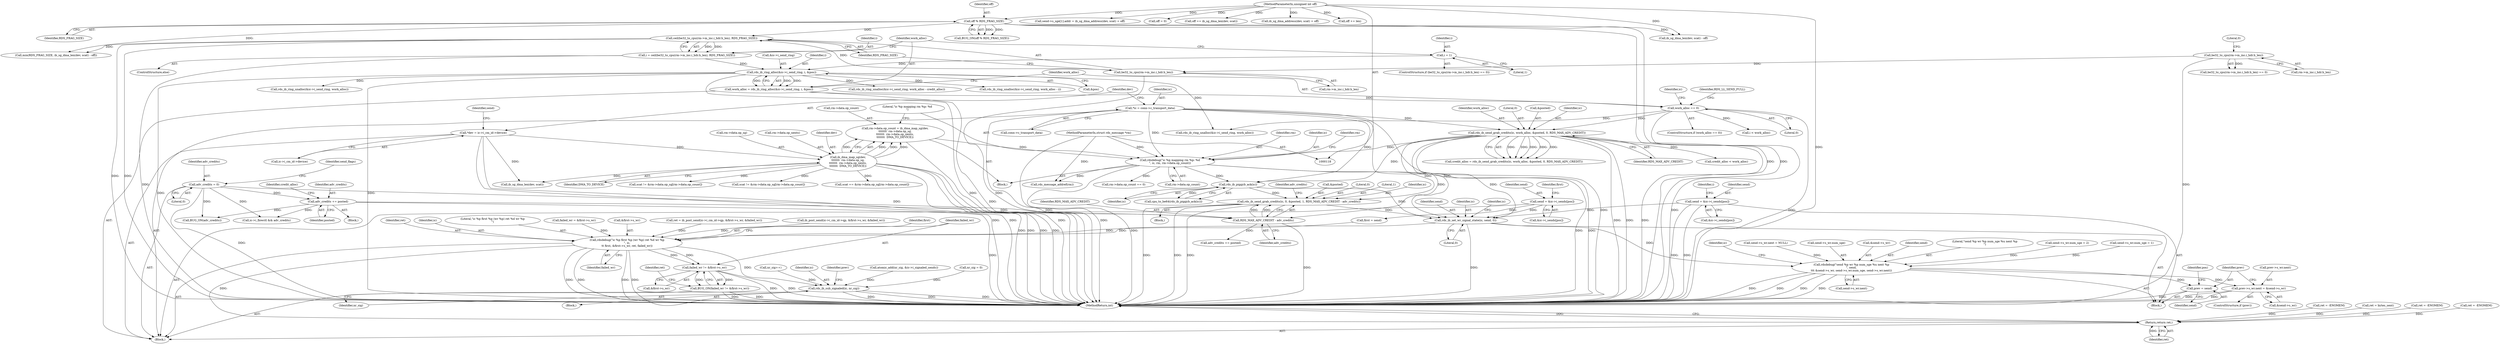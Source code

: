digraph "0_linux_6094628bfd94323fc1cea05ec2c6affd98c18f7f@API" {
"1000757" [label="(Call,rds_ib_set_wr_signal_state(ic, send, 0))"];
"1000524" [label="(Call,rds_ib_piggyb_ack(ic))"];
"1000304" [label="(Call,rds_ib_send_grab_credits(ic, work_alloc, &posted, 0, RDS_MAX_ADV_CREDIT))"];
"1000126" [label="(Call,*ic = conn->c_transport_data)"];
"1000280" [label="(Call,work_alloc == 0)"];
"1000269" [label="(Call,work_alloc = rds_ib_ring_alloc(&ic->i_send_ring, i, &pos))"];
"1000271" [label="(Call,rds_ib_ring_alloc(&ic->i_send_ring, i, &pos))"];
"1000253" [label="(Call,i = 1)"];
"1000257" [label="(Call,i = ceil(be32_to_cpu(rm->m_inc.i_hdr.h_len), RDS_FRAG_SIZE))"];
"1000259" [label="(Call,ceil(be32_to_cpu(rm->m_inc.i_hdr.h_len), RDS_FRAG_SIZE))"];
"1000260" [label="(Call,be32_to_cpu(rm->m_inc.i_hdr.h_len))"];
"1000244" [label="(Call,be32_to_cpu(rm->m_inc.i_hdr.h_len))"];
"1000177" [label="(Call,off % RDS_FRAG_SIZE)"];
"1000123" [label="(MethodParameterIn,unsigned int off)"];
"1000383" [label="(Call,rdsdebug(\"ic %p mapping rm %p: %d\n\", ic, rm, rm->data.op_count))"];
"1000120" [label="(MethodParameterIn,struct rds_message *rm)"];
"1000364" [label="(Call,rm->data.op_count = ib_dma_map_sg(dev,\n\t\t\t\t\t\t\t  rm->data.op_sg,\n\t\t\t\t\t\t\t  rm->data.op_nents,\n\t\t\t\t\t\t\t  DMA_TO_DEVICE))"];
"1000370" [label="(Call,ib_dma_map_sg(dev,\n\t\t\t\t\t\t\t  rm->data.op_sg,\n\t\t\t\t\t\t\t  rm->data.op_nents,\n\t\t\t\t\t\t\t  DMA_TO_DEVICE))"];
"1000132" [label="(Call,*dev = ic->i_cm_id->device)"];
"1000538" [label="(Call,rds_ib_send_grab_credits(ic, 0, &posted, 1, RDS_MAX_ADV_CREDIT - adv_credits))"];
"1000544" [label="(Call,RDS_MAX_ADV_CREDIT - adv_credits)"];
"1000311" [label="(Call,adv_credits += posted)"];
"1000156" [label="(Call,adv_credits = 0)"];
"1000863" [label="(Call,send = &ic->i_sends[pos])"];
"1000569" [label="(Call,send = &ic->i_sends[pos])"];
"1000792" [label="(Call,rdsdebug(\"send %p wr %p num_sge %u next %p\n\", send,\n\t\t\t &send->s_wr, send->s_wr.num_sge, send->s_wr.next))"];
"1000839" [label="(Call,prev->s_wr.next = &send->s_wr)"];
"1000849" [label="(Call,prev = send)"];
"1000991" [label="(Call,rdsdebug(\"ic %p first %p (wr %p) ret %d wr %p\n\", ic,\n\t\t first, &first->s_wr, ret, failed_wr))"];
"1001002" [label="(Call,failed_wr != &first->s_wr)"];
"1001001" [label="(Call,BUG_ON(failed_wr != &first->s_wr))"];
"1001017" [label="(Call,rds_ib_sub_signaled(ic, nr_sig))"];
"1001049" [label="(Return,return ret;)"];
"1001002" [label="(Call,failed_wr != &first->s_wr)"];
"1000994" [label="(Identifier,first)"];
"1000570" [label="(Identifier,send)"];
"1000315" [label="(Call,credit_alloc < work_alloc)"];
"1000316" [label="(Identifier,credit_alloc)"];
"1001051" [label="(MethodReturn,int)"];
"1000387" [label="(Call,rm->data.op_count)"];
"1000794" [label="(Identifier,send)"];
"1000346" [label="(Call,ret = -ENOMEM)"];
"1000999" [label="(Identifier,ret)"];
"1000307" [label="(Call,&posted)"];
"1000543" [label="(Literal,1)"];
"1000793" [label="(Literal,\"send %p wr %p num_sge %u next %p\n\")"];
"1000259" [label="(Call,ceil(be32_to_cpu(rm->m_inc.i_hdr.h_len), RDS_FRAG_SIZE))"];
"1000569" [label="(Call,send = &ic->i_sends[pos])"];
"1000993" [label="(Identifier,ic)"];
"1000377" [label="(Call,rm->data.op_nents)"];
"1000161" [label="(Identifier,send_flags)"];
"1000877" [label="(Call,scat != &rm->data.op_sg[rm->data.op_count])"];
"1000177" [label="(Call,off % RDS_FRAG_SIZE)"];
"1000276" [label="(Identifier,i)"];
"1000305" [label="(Identifier,ic)"];
"1000281" [label="(Identifier,work_alloc)"];
"1000272" [label="(Call,&ic->i_send_ring)"];
"1000705" [label="(Call,ib_sg_dma_len(dev, scat) - off)"];
"1000363" [label="(Block,)"];
"1000525" [label="(Identifier,ic)"];
"1000386" [label="(Identifier,rm)"];
"1000992" [label="(Literal,\"ic %p first %p (wr %p) ret %d wr %p\n\")"];
"1000384" [label="(Literal,\"ic %p mapping rm %p: %d\n\")"];
"1000385" [label="(Identifier,ic)"];
"1001050" [label="(Identifier,ret)"];
"1001001" [label="(Call,BUG_ON(failed_wr != &first->s_wr))"];
"1000547" [label="(Call,adv_credits += posted)"];
"1000124" [label="(Block,)"];
"1000157" [label="(Identifier,adv_credits)"];
"1000423" [label="(Call,rds_message_addref(rm))"];
"1000539" [label="(Identifier,ic)"];
"1000865" [label="(Call,&ic->i_sends[pos])"];
"1000571" [label="(Call,&ic->i_sends[pos])"];
"1000371" [label="(Identifier,dev)"];
"1000254" [label="(Identifier,i)"];
"1000810" [label="(Call,ic->i_flowctl && adv_credits)"];
"1000991" [label="(Call,rdsdebug(\"ic %p first %p (wr %p) ret %d wr %p\n\", ic,\n\t\t first, &first->s_wr, ret, failed_wr))"];
"1000548" [label="(Identifier,adv_credits)"];
"1000758" [label="(Identifier,ic)"];
"1000523" [label="(Call,cpu_to_be64(rds_ib_piggyb_ack(ic)))"];
"1000176" [label="(Call,BUG_ON(off % RDS_FRAG_SIZE))"];
"1000253" [label="(Call,i = 1)"];
"1000717" [label="(Call,send->s_sge[1].addr = ib_sg_dma_address(dev, scat) + off)"];
"1000120" [label="(MethodParameterIn,struct rds_message *rm)"];
"1000845" [label="(Call,&send->s_wr)"];
"1000578" [label="(Identifier,first)"];
"1000939" [label="(Call,rds_ib_ring_unalloc(&ic->i_send_ring, work_alloc - i))"];
"1000299" [label="(Identifier,ic)"];
"1000754" [label="(Call,off = 0)"];
"1000383" [label="(Call,rdsdebug(\"ic %p mapping rm %p: %d\n\", ic, rm, rm->data.op_count))"];
"1000971" [label="(Call,failed_wr = &first->s_wr)"];
"1001018" [label="(Identifier,ic)"];
"1000285" [label="(Identifier,RDS_LL_SEND_FULL)"];
"1000900" [label="(Call,scat == &rm->data.op_sg[rm->data.op_count])"];
"1001022" [label="(Identifier,prev)"];
"1000382" [label="(Identifier,DMA_TO_DEVICE)"];
"1000597" [label="(Block,)"];
"1000370" [label="(Call,ib_dma_map_sg(dev,\n\t\t\t\t\t\t\t  rm->data.op_sg,\n\t\t\t\t\t\t\t  rm->data.op_nents,\n\t\t\t\t\t\t\t  DMA_TO_DEVICE))"];
"1000255" [label="(Literal,1)"];
"1000863" [label="(Call,send = &ic->i_sends[pos])"];
"1000393" [label="(Call,rm->data.op_count == 0)"];
"1000710" [label="(Call,send->s_wr.num_sge = 2)"];
"1000850" [label="(Identifier,prev)"];
"1000995" [label="(Call,&first->s_wr)"];
"1000706" [label="(Call,ib_sg_dma_len(dev, scat))"];
"1000977" [label="(Call,ret = ib_post_send(ic->i_cm_id->qp, &first->s_wr, &failed_wr))"];
"1001043" [label="(Call,ret = bytes_sent)"];
"1000128" [label="(Call,conn->c_transport_data)"];
"1000268" [label="(Identifier,RDS_FRAG_SIZE)"];
"1000306" [label="(Identifier,work_alloc)"];
"1001010" [label="(Block,)"];
"1001047" [label="(Call,BUG_ON(adv_credits))"];
"1000372" [label="(Call,rm->data.op_sg)"];
"1000872" [label="(Identifier,i)"];
"1000616" [label="(Call,send->s_wr.num_sge = 1)"];
"1000812" [label="(Identifier,ic)"];
"1000280" [label="(Call,work_alloc == 0)"];
"1001017" [label="(Call,rds_ib_sub_signaled(ic, nr_sig))"];
"1000577" [label="(Call,first = send)"];
"1001019" [label="(Identifier,nr_sig)"];
"1000837" [label="(ControlStructure,if (prev))"];
"1000853" [label="(Identifier,pos)"];
"1000965" [label="(Call,atomic_add(nr_sig, &ic->i_signaled_sends))"];
"1000301" [label="(Block,)"];
"1000746" [label="(Call,off == ib_sg_dma_len(dev, scat))"];
"1000277" [label="(Call,&pos)"];
"1000541" [label="(Call,&posted)"];
"1000544" [label="(Call,RDS_MAX_ADV_CREDIT - adv_credits)"];
"1000257" [label="(Call,i = ceil(be32_to_cpu(rm->m_inc.i_hdr.h_len), RDS_FRAG_SIZE))"];
"1000252" [label="(Literal,0)"];
"1000546" [label="(Identifier,adv_credits)"];
"1000244" [label="(Call,be32_to_cpu(rm->m_inc.i_hdr.h_len))"];
"1000243" [label="(Call,be32_to_cpu(rm->m_inc.i_hdr.h_len) == 0)"];
"1000849" [label="(Call,prev = send)"];
"1000864" [label="(Identifier,send)"];
"1000173" [label="(Call,nr_sig = 0)"];
"1000127" [label="(Identifier,ic)"];
"1001011" [label="(Call,rds_ib_ring_unalloc(&ic->i_send_ring, work_alloc))"];
"1000319" [label="(Call,rds_ib_ring_unalloc(&ic->i_send_ring, work_alloc - credit_alloc))"];
"1000703" [label="(Call,min(RDS_FRAG_SIZE, ib_sg_dma_len(dev, scat) - off))"];
"1000158" [label="(Literal,0)"];
"1000623" [label="(Call,send->s_wr.next = NULL)"];
"1000126" [label="(Call,*ic = conn->c_transport_data)"];
"1000279" [label="(ControlStructure,if (work_alloc == 0))"];
"1000683" [label="(Call,i < work_alloc)"];
"1000312" [label="(Identifier,adv_credits)"];
"1000403" [label="(Call,rds_ib_ring_unalloc(&ic->i_send_ring, work_alloc))"];
"1000282" [label="(Literal,0)"];
"1001003" [label="(Identifier,failed_wr)"];
"1000269" [label="(Call,work_alloc = rds_ib_ring_alloc(&ic->i_send_ring, i, &pos))"];
"1000260" [label="(Call,be32_to_cpu(rm->m_inc.i_hdr.h_len))"];
"1001004" [label="(Call,&first->s_wr)"];
"1000309" [label="(Literal,0)"];
"1000524" [label="(Call,rds_ib_piggyb_ack(ic))"];
"1000245" [label="(Call,rm->m_inc.i_hdr.h_len)"];
"1000261" [label="(Call,rm->m_inc.i_hdr.h_len)"];
"1000256" [label="(ControlStructure,else)"];
"1000764" [label="(Identifier,ic)"];
"1000365" [label="(Call,rm->data.op_count)"];
"1001009" [label="(Identifier,ret)"];
"1000302" [label="(Call,credit_alloc = rds_ib_send_grab_credits(ic, work_alloc, &posted, 0, RDS_MAX_ADV_CREDIT))"];
"1000179" [label="(Identifier,RDS_FRAG_SIZE)"];
"1000686" [label="(Call,scat != &rm->data.op_sg[rm->data.op_count])"];
"1000409" [label="(Call,ret = -ENOMEM)"];
"1000271" [label="(Call,rds_ib_ring_alloc(&ic->i_send_ring, i, &pos))"];
"1000364" [label="(Call,rm->data.op_count = ib_dma_map_sg(dev,\n\t\t\t\t\t\t\t  rm->data.op_sg,\n\t\t\t\t\t\t\t  rm->data.op_nents,\n\t\t\t\t\t\t\t  DMA_TO_DEVICE))"];
"1000804" [label="(Call,send->s_wr.next)"];
"1001049" [label="(Return,return ret;)"];
"1000311" [label="(Call,adv_credits += posted)"];
"1000538" [label="(Call,rds_ib_send_grab_credits(ic, 0, &posted, 1, RDS_MAX_ADV_CREDIT - adv_credits))"];
"1000270" [label="(Identifier,work_alloc)"];
"1000757" [label="(Call,rds_ib_set_wr_signal_state(ic, send, 0))"];
"1000799" [label="(Call,send->s_wr.num_sge)"];
"1000178" [label="(Identifier,off)"];
"1000537" [label="(Block,)"];
"1000545" [label="(Identifier,RDS_MAX_ADV_CREDIT)"];
"1000792" [label="(Call,rdsdebug(\"send %p wr %p num_sge %u next %p\n\", send,\n\t\t\t &send->s_wr, send->s_wr.num_sge, send->s_wr.next))"];
"1000313" [label="(Identifier,posted)"];
"1000851" [label="(Identifier,send)"];
"1000242" [label="(ControlStructure,if (be32_to_cpu(rm->m_inc.i_hdr.h_len) == 0))"];
"1000790" [label="(Call,nr_sig++)"];
"1000725" [label="(Call,ib_sg_dma_address(dev, scat) + off)"];
"1000839" [label="(Call,prev->s_wr.next = &send->s_wr)"];
"1000396" [label="(Identifier,rm)"];
"1000258" [label="(Identifier,i)"];
"1000132" [label="(Call,*dev = ic->i_cm_id->device)"];
"1000760" [label="(Literal,0)"];
"1000292" [label="(Call,ret = -ENOMEM)"];
"1000540" [label="(Literal,0)"];
"1000840" [label="(Call,prev->s_wr.next)"];
"1000141" [label="(Identifier,send)"];
"1000310" [label="(Identifier,RDS_MAX_ADV_CREDIT)"];
"1000979" [label="(Call,ib_post_send(ic->i_cm_id->qp, &first->s_wr, &failed_wr))"];
"1000156" [label="(Call,adv_credits = 0)"];
"1000304" [label="(Call,rds_ib_send_grab_credits(ic, work_alloc, &posted, 0, RDS_MAX_ADV_CREDIT))"];
"1000123" [label="(MethodParameterIn,unsigned int off)"];
"1000133" [label="(Identifier,dev)"];
"1000759" [label="(Identifier,send)"];
"1000742" [label="(Call,off += len)"];
"1000795" [label="(Call,&send->s_wr)"];
"1001000" [label="(Identifier,failed_wr)"];
"1000134" [label="(Call,ic->i_cm_id->device)"];
"1000757" -> "1000597"  [label="AST: "];
"1000757" -> "1000760"  [label="CFG: "];
"1000758" -> "1000757"  [label="AST: "];
"1000759" -> "1000757"  [label="AST: "];
"1000760" -> "1000757"  [label="AST: "];
"1000764" -> "1000757"  [label="CFG: "];
"1000757" -> "1001051"  [label="DDG: "];
"1000524" -> "1000757"  [label="DDG: "];
"1000304" -> "1000757"  [label="DDG: "];
"1000126" -> "1000757"  [label="DDG: "];
"1000538" -> "1000757"  [label="DDG: "];
"1000863" -> "1000757"  [label="DDG: "];
"1000569" -> "1000757"  [label="DDG: "];
"1000757" -> "1000792"  [label="DDG: "];
"1000757" -> "1000991"  [label="DDG: "];
"1000524" -> "1000523"  [label="AST: "];
"1000524" -> "1000525"  [label="CFG: "];
"1000525" -> "1000524"  [label="AST: "];
"1000523" -> "1000524"  [label="CFG: "];
"1000524" -> "1000523"  [label="DDG: "];
"1000304" -> "1000524"  [label="DDG: "];
"1000126" -> "1000524"  [label="DDG: "];
"1000383" -> "1000524"  [label="DDG: "];
"1000524" -> "1000538"  [label="DDG: "];
"1000304" -> "1000302"  [label="AST: "];
"1000304" -> "1000310"  [label="CFG: "];
"1000305" -> "1000304"  [label="AST: "];
"1000306" -> "1000304"  [label="AST: "];
"1000307" -> "1000304"  [label="AST: "];
"1000309" -> "1000304"  [label="AST: "];
"1000310" -> "1000304"  [label="AST: "];
"1000302" -> "1000304"  [label="CFG: "];
"1000304" -> "1001051"  [label="DDG: "];
"1000304" -> "1001051"  [label="DDG: "];
"1000304" -> "1001051"  [label="DDG: "];
"1000304" -> "1000302"  [label="DDG: "];
"1000304" -> "1000302"  [label="DDG: "];
"1000304" -> "1000302"  [label="DDG: "];
"1000304" -> "1000302"  [label="DDG: "];
"1000304" -> "1000302"  [label="DDG: "];
"1000126" -> "1000304"  [label="DDG: "];
"1000280" -> "1000304"  [label="DDG: "];
"1000304" -> "1000315"  [label="DDG: "];
"1000304" -> "1000383"  [label="DDG: "];
"1000304" -> "1000538"  [label="DDG: "];
"1000304" -> "1000544"  [label="DDG: "];
"1000126" -> "1000124"  [label="AST: "];
"1000126" -> "1000128"  [label="CFG: "];
"1000127" -> "1000126"  [label="AST: "];
"1000128" -> "1000126"  [label="AST: "];
"1000133" -> "1000126"  [label="CFG: "];
"1000126" -> "1001051"  [label="DDG: "];
"1000126" -> "1001051"  [label="DDG: "];
"1000126" -> "1000383"  [label="DDG: "];
"1000280" -> "1000279"  [label="AST: "];
"1000280" -> "1000282"  [label="CFG: "];
"1000281" -> "1000280"  [label="AST: "];
"1000282" -> "1000280"  [label="AST: "];
"1000285" -> "1000280"  [label="CFG: "];
"1000299" -> "1000280"  [label="CFG: "];
"1000280" -> "1001051"  [label="DDG: "];
"1000280" -> "1001051"  [label="DDG: "];
"1000269" -> "1000280"  [label="DDG: "];
"1000280" -> "1000403"  [label="DDG: "];
"1000280" -> "1000683"  [label="DDG: "];
"1000269" -> "1000124"  [label="AST: "];
"1000269" -> "1000271"  [label="CFG: "];
"1000270" -> "1000269"  [label="AST: "];
"1000271" -> "1000269"  [label="AST: "];
"1000281" -> "1000269"  [label="CFG: "];
"1000269" -> "1001051"  [label="DDG: "];
"1000271" -> "1000269"  [label="DDG: "];
"1000271" -> "1000269"  [label="DDG: "];
"1000271" -> "1000269"  [label="DDG: "];
"1000271" -> "1000277"  [label="CFG: "];
"1000272" -> "1000271"  [label="AST: "];
"1000276" -> "1000271"  [label="AST: "];
"1000277" -> "1000271"  [label="AST: "];
"1000271" -> "1001051"  [label="DDG: "];
"1000271" -> "1001051"  [label="DDG: "];
"1000271" -> "1001051"  [label="DDG: "];
"1000253" -> "1000271"  [label="DDG: "];
"1000257" -> "1000271"  [label="DDG: "];
"1000271" -> "1000319"  [label="DDG: "];
"1000271" -> "1000403"  [label="DDG: "];
"1000271" -> "1000939"  [label="DDG: "];
"1000271" -> "1001011"  [label="DDG: "];
"1000253" -> "1000242"  [label="AST: "];
"1000253" -> "1000255"  [label="CFG: "];
"1000254" -> "1000253"  [label="AST: "];
"1000255" -> "1000253"  [label="AST: "];
"1000270" -> "1000253"  [label="CFG: "];
"1000257" -> "1000256"  [label="AST: "];
"1000257" -> "1000259"  [label="CFG: "];
"1000258" -> "1000257"  [label="AST: "];
"1000259" -> "1000257"  [label="AST: "];
"1000270" -> "1000257"  [label="CFG: "];
"1000257" -> "1001051"  [label="DDG: "];
"1000259" -> "1000257"  [label="DDG: "];
"1000259" -> "1000257"  [label="DDG: "];
"1000259" -> "1000268"  [label="CFG: "];
"1000260" -> "1000259"  [label="AST: "];
"1000268" -> "1000259"  [label="AST: "];
"1000259" -> "1001051"  [label="DDG: "];
"1000259" -> "1001051"  [label="DDG: "];
"1000260" -> "1000259"  [label="DDG: "];
"1000177" -> "1000259"  [label="DDG: "];
"1000259" -> "1000703"  [label="DDG: "];
"1000260" -> "1000261"  [label="CFG: "];
"1000261" -> "1000260"  [label="AST: "];
"1000268" -> "1000260"  [label="CFG: "];
"1000260" -> "1001051"  [label="DDG: "];
"1000244" -> "1000260"  [label="DDG: "];
"1000244" -> "1000243"  [label="AST: "];
"1000244" -> "1000245"  [label="CFG: "];
"1000245" -> "1000244"  [label="AST: "];
"1000252" -> "1000244"  [label="CFG: "];
"1000244" -> "1001051"  [label="DDG: "];
"1000244" -> "1000243"  [label="DDG: "];
"1000177" -> "1000176"  [label="AST: "];
"1000177" -> "1000179"  [label="CFG: "];
"1000178" -> "1000177"  [label="AST: "];
"1000179" -> "1000177"  [label="AST: "];
"1000176" -> "1000177"  [label="CFG: "];
"1000177" -> "1001051"  [label="DDG: "];
"1000177" -> "1001051"  [label="DDG: "];
"1000177" -> "1000176"  [label="DDG: "];
"1000177" -> "1000176"  [label="DDG: "];
"1000123" -> "1000177"  [label="DDG: "];
"1000177" -> "1000703"  [label="DDG: "];
"1000177" -> "1000705"  [label="DDG: "];
"1000123" -> "1000118"  [label="AST: "];
"1000123" -> "1001051"  [label="DDG: "];
"1000123" -> "1000705"  [label="DDG: "];
"1000123" -> "1000717"  [label="DDG: "];
"1000123" -> "1000725"  [label="DDG: "];
"1000123" -> "1000742"  [label="DDG: "];
"1000123" -> "1000746"  [label="DDG: "];
"1000123" -> "1000754"  [label="DDG: "];
"1000383" -> "1000363"  [label="AST: "];
"1000383" -> "1000387"  [label="CFG: "];
"1000384" -> "1000383"  [label="AST: "];
"1000385" -> "1000383"  [label="AST: "];
"1000386" -> "1000383"  [label="AST: "];
"1000387" -> "1000383"  [label="AST: "];
"1000396" -> "1000383"  [label="CFG: "];
"1000383" -> "1001051"  [label="DDG: "];
"1000383" -> "1001051"  [label="DDG: "];
"1000383" -> "1001051"  [label="DDG: "];
"1000120" -> "1000383"  [label="DDG: "];
"1000364" -> "1000383"  [label="DDG: "];
"1000383" -> "1000393"  [label="DDG: "];
"1000383" -> "1000423"  [label="DDG: "];
"1000120" -> "1000118"  [label="AST: "];
"1000120" -> "1001051"  [label="DDG: "];
"1000120" -> "1000423"  [label="DDG: "];
"1000364" -> "1000363"  [label="AST: "];
"1000364" -> "1000370"  [label="CFG: "];
"1000365" -> "1000364"  [label="AST: "];
"1000370" -> "1000364"  [label="AST: "];
"1000384" -> "1000364"  [label="CFG: "];
"1000364" -> "1001051"  [label="DDG: "];
"1000370" -> "1000364"  [label="DDG: "];
"1000370" -> "1000364"  [label="DDG: "];
"1000370" -> "1000364"  [label="DDG: "];
"1000370" -> "1000364"  [label="DDG: "];
"1000370" -> "1000382"  [label="CFG: "];
"1000371" -> "1000370"  [label="AST: "];
"1000372" -> "1000370"  [label="AST: "];
"1000377" -> "1000370"  [label="AST: "];
"1000382" -> "1000370"  [label="AST: "];
"1000370" -> "1001051"  [label="DDG: "];
"1000370" -> "1001051"  [label="DDG: "];
"1000370" -> "1001051"  [label="DDG: "];
"1000370" -> "1001051"  [label="DDG: "];
"1000132" -> "1000370"  [label="DDG: "];
"1000370" -> "1000686"  [label="DDG: "];
"1000370" -> "1000706"  [label="DDG: "];
"1000370" -> "1000877"  [label="DDG: "];
"1000370" -> "1000900"  [label="DDG: "];
"1000132" -> "1000124"  [label="AST: "];
"1000132" -> "1000134"  [label="CFG: "];
"1000133" -> "1000132"  [label="AST: "];
"1000134" -> "1000132"  [label="AST: "];
"1000141" -> "1000132"  [label="CFG: "];
"1000132" -> "1001051"  [label="DDG: "];
"1000132" -> "1001051"  [label="DDG: "];
"1000132" -> "1000706"  [label="DDG: "];
"1000538" -> "1000537"  [label="AST: "];
"1000538" -> "1000544"  [label="CFG: "];
"1000539" -> "1000538"  [label="AST: "];
"1000540" -> "1000538"  [label="AST: "];
"1000541" -> "1000538"  [label="AST: "];
"1000543" -> "1000538"  [label="AST: "];
"1000544" -> "1000538"  [label="AST: "];
"1000548" -> "1000538"  [label="CFG: "];
"1000538" -> "1001051"  [label="DDG: "];
"1000538" -> "1001051"  [label="DDG: "];
"1000538" -> "1001051"  [label="DDG: "];
"1000544" -> "1000538"  [label="DDG: "];
"1000544" -> "1000538"  [label="DDG: "];
"1000544" -> "1000546"  [label="CFG: "];
"1000545" -> "1000544"  [label="AST: "];
"1000546" -> "1000544"  [label="AST: "];
"1000544" -> "1001051"  [label="DDG: "];
"1000311" -> "1000544"  [label="DDG: "];
"1000156" -> "1000544"  [label="DDG: "];
"1000544" -> "1000547"  [label="DDG: "];
"1000311" -> "1000301"  [label="AST: "];
"1000311" -> "1000313"  [label="CFG: "];
"1000312" -> "1000311"  [label="AST: "];
"1000313" -> "1000311"  [label="AST: "];
"1000316" -> "1000311"  [label="CFG: "];
"1000311" -> "1001051"  [label="DDG: "];
"1000156" -> "1000311"  [label="DDG: "];
"1000311" -> "1000810"  [label="DDG: "];
"1000311" -> "1001047"  [label="DDG: "];
"1000156" -> "1000124"  [label="AST: "];
"1000156" -> "1000158"  [label="CFG: "];
"1000157" -> "1000156"  [label="AST: "];
"1000158" -> "1000156"  [label="AST: "];
"1000161" -> "1000156"  [label="CFG: "];
"1000156" -> "1001051"  [label="DDG: "];
"1000156" -> "1000810"  [label="DDG: "];
"1000156" -> "1001047"  [label="DDG: "];
"1000863" -> "1000597"  [label="AST: "];
"1000863" -> "1000865"  [label="CFG: "];
"1000864" -> "1000863"  [label="AST: "];
"1000865" -> "1000863"  [label="AST: "];
"1000872" -> "1000863"  [label="CFG: "];
"1000863" -> "1001051"  [label="DDG: "];
"1000863" -> "1001051"  [label="DDG: "];
"1000569" -> "1000124"  [label="AST: "];
"1000569" -> "1000571"  [label="CFG: "];
"1000570" -> "1000569"  [label="AST: "];
"1000571" -> "1000569"  [label="AST: "];
"1000578" -> "1000569"  [label="CFG: "];
"1000569" -> "1000577"  [label="DDG: "];
"1000792" -> "1000597"  [label="AST: "];
"1000792" -> "1000804"  [label="CFG: "];
"1000793" -> "1000792"  [label="AST: "];
"1000794" -> "1000792"  [label="AST: "];
"1000795" -> "1000792"  [label="AST: "];
"1000799" -> "1000792"  [label="AST: "];
"1000804" -> "1000792"  [label="AST: "];
"1000812" -> "1000792"  [label="CFG: "];
"1000792" -> "1001051"  [label="DDG: "];
"1000792" -> "1001051"  [label="DDG: "];
"1000792" -> "1001051"  [label="DDG: "];
"1000792" -> "1001051"  [label="DDG: "];
"1000710" -> "1000792"  [label="DDG: "];
"1000616" -> "1000792"  [label="DDG: "];
"1000623" -> "1000792"  [label="DDG: "];
"1000792" -> "1000839"  [label="DDG: "];
"1000792" -> "1000849"  [label="DDG: "];
"1000839" -> "1000837"  [label="AST: "];
"1000839" -> "1000845"  [label="CFG: "];
"1000840" -> "1000839"  [label="AST: "];
"1000845" -> "1000839"  [label="AST: "];
"1000850" -> "1000839"  [label="CFG: "];
"1000839" -> "1001051"  [label="DDG: "];
"1000839" -> "1001051"  [label="DDG: "];
"1000849" -> "1000597"  [label="AST: "];
"1000849" -> "1000851"  [label="CFG: "];
"1000850" -> "1000849"  [label="AST: "];
"1000851" -> "1000849"  [label="AST: "];
"1000853" -> "1000849"  [label="CFG: "];
"1000849" -> "1001051"  [label="DDG: "];
"1000991" -> "1000124"  [label="AST: "];
"1000991" -> "1001000"  [label="CFG: "];
"1000992" -> "1000991"  [label="AST: "];
"1000993" -> "1000991"  [label="AST: "];
"1000994" -> "1000991"  [label="AST: "];
"1000995" -> "1000991"  [label="AST: "];
"1000999" -> "1000991"  [label="AST: "];
"1001000" -> "1000991"  [label="AST: "];
"1001003" -> "1000991"  [label="CFG: "];
"1000991" -> "1001051"  [label="DDG: "];
"1000991" -> "1001051"  [label="DDG: "];
"1000991" -> "1001051"  [label="DDG: "];
"1000991" -> "1001051"  [label="DDG: "];
"1000577" -> "1000991"  [label="DDG: "];
"1000979" -> "1000991"  [label="DDG: "];
"1000977" -> "1000991"  [label="DDG: "];
"1000971" -> "1000991"  [label="DDG: "];
"1000991" -> "1001002"  [label="DDG: "];
"1000991" -> "1001002"  [label="DDG: "];
"1000991" -> "1001017"  [label="DDG: "];
"1000991" -> "1001049"  [label="DDG: "];
"1001002" -> "1001001"  [label="AST: "];
"1001002" -> "1001004"  [label="CFG: "];
"1001003" -> "1001002"  [label="AST: "];
"1001004" -> "1001002"  [label="AST: "];
"1001001" -> "1001002"  [label="CFG: "];
"1001002" -> "1001051"  [label="DDG: "];
"1001002" -> "1001051"  [label="DDG: "];
"1001002" -> "1001001"  [label="DDG: "];
"1001002" -> "1001001"  [label="DDG: "];
"1001001" -> "1000124"  [label="AST: "];
"1001009" -> "1001001"  [label="CFG: "];
"1001001" -> "1001051"  [label="DDG: "];
"1001001" -> "1001051"  [label="DDG: "];
"1001017" -> "1001010"  [label="AST: "];
"1001017" -> "1001019"  [label="CFG: "];
"1001018" -> "1001017"  [label="AST: "];
"1001019" -> "1001017"  [label="AST: "];
"1001022" -> "1001017"  [label="CFG: "];
"1001017" -> "1001051"  [label="DDG: "];
"1001017" -> "1001051"  [label="DDG: "];
"1001017" -> "1001051"  [label="DDG: "];
"1000790" -> "1001017"  [label="DDG: "];
"1000965" -> "1001017"  [label="DDG: "];
"1000173" -> "1001017"  [label="DDG: "];
"1001049" -> "1000124"  [label="AST: "];
"1001049" -> "1001050"  [label="CFG: "];
"1001050" -> "1001049"  [label="AST: "];
"1001051" -> "1001049"  [label="CFG: "];
"1001049" -> "1001051"  [label="DDG: "];
"1001050" -> "1001049"  [label="DDG: "];
"1001043" -> "1001049"  [label="DDG: "];
"1000292" -> "1001049"  [label="DDG: "];
"1000346" -> "1001049"  [label="DDG: "];
"1000409" -> "1001049"  [label="DDG: "];
}
